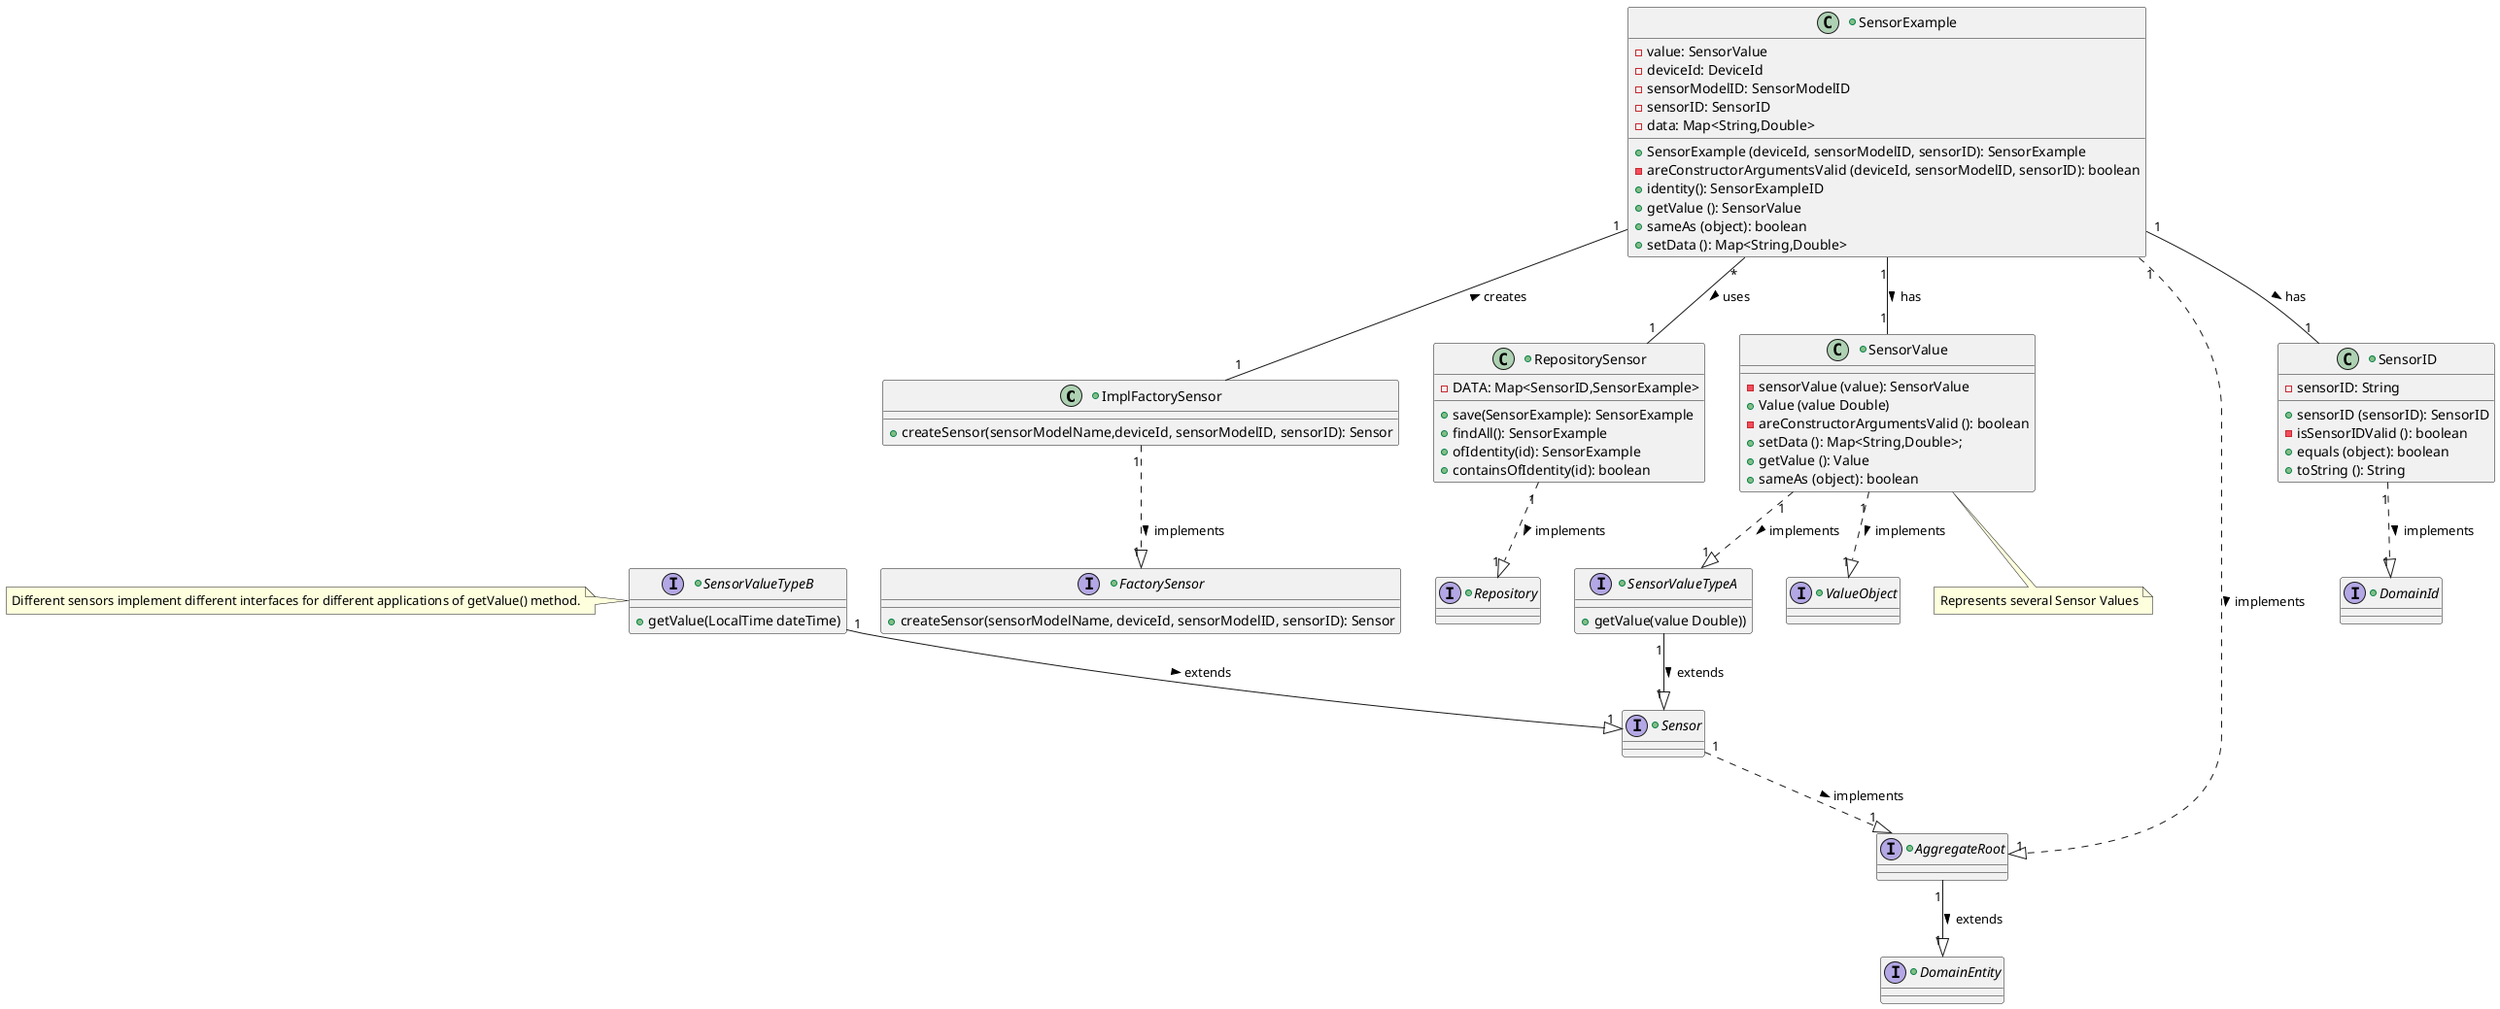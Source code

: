 @startuml
'https://plantuml.com/class-diagram

ImplFactorySensor "1" ..|> "1" FactorySensor : implements >
SensorExample "1" -- "1" ImplFactorySensor : < creates
SensorExample "*" -- "1" RepositorySensor : uses >
RepositorySensor "1"  ..|> "1" Repository : implements >
SensorExample "1" ..|>"1"  AggregateRoot : implements >
SensorValue "1" ..|> "1" SensorValueTypeA : implements >
SensorValueTypeB "1" --|> "1"  Sensor : extends >
SensorValueTypeA"1"  --|> "1"  Sensor : extends >

SensorValue "1" ..|> "1" ValueObject : implements >
Sensor "1" ..|> "1" AggregateRoot : implements >
AggregateRoot "1" --|> "1" DomainEntity : extends >
SensorID  "1" ..|> "1" DomainId : implements >
SensorExample "1" -- "1" SensorValue : has >
SensorExample"1"  -- "1" SensorID : has >



+interface ValueObject{
}

+interface Sensor{
}

+interface SensorValueTypeA{
+ getValue(value Double))
}

+interface SensorValueTypeB{
+getValue(LocalTime dateTime)
}
note left: Different sensors implement different interfaces for different applications of getValue() method.


+interface DomainEntity{
}

+interface FactorySensor{
+ createSensor(sensorModelName, deviceId, sensorModelID, sensorID): Sensor

}

+class ImplFactorySensor {
+ createSensor(sensorModelName,deviceId, sensorModelID, sensorID): Sensor
}

+interface Repository{
}

+class RepositorySensor{
- DATA: Map<SensorID,SensorExample>
+ save(SensorExample): SensorExample
+ findAll(): SensorExample
+ ofIdentity(id): SensorExample
+ containsOfIdentity(id): boolean
}


+class SensorExample {
- value: SensorValue
- deviceId: DeviceId
- sensorModelID: SensorModelID
- sensorID: SensorID
- data: Map<String,Double>

+ SensorExample (deviceId, sensorModelID, sensorID): SensorExample
- areConstructorArgumentsValid (deviceId, sensorModelID, sensorID): boolean
+ identity(): SensorExampleID
+ getValue (): SensorValue
+ sameAs (object): boolean
+ setData (): Map<String,Double>
}

+class SensorID {
- sensorID: String
+ sensorID (sensorID): SensorID
- isSensorIDValid (): boolean
+ equals (object): boolean
+ toString (): String
}


+class SensorValue {
- sensorValue (value): SensorValue
+ Value (value Double)
- areConstructorArgumentsValid (): boolean
+ setData (): Map<String,Double>;
+ getValue (): Value
+ sameAs (object): boolean
}


class SensorValue
note bottom: Represents several Sensor Values


+interface AggregateRoot{
}

+interface DomainId{
}


@enduml

